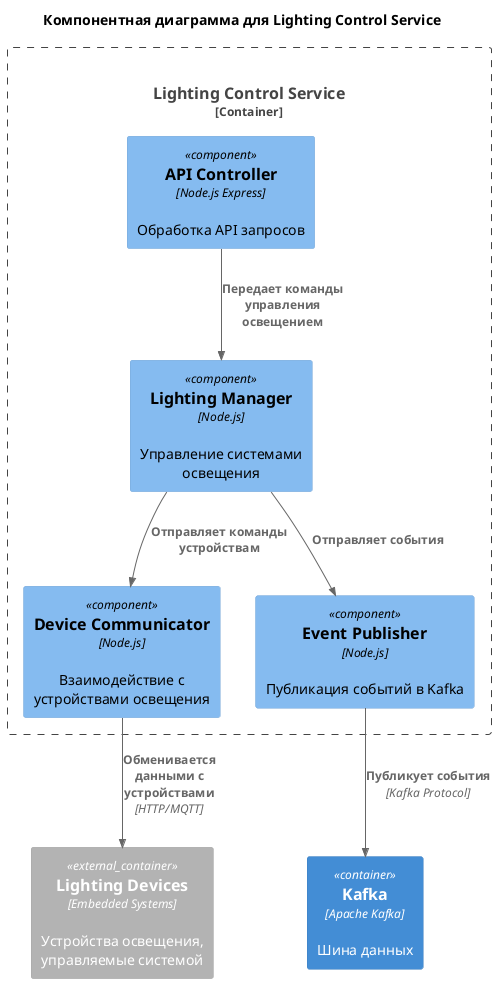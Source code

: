 @startuml
!include <C4/C4>
!include <C4/C4_Context>
!include <C4/C4_Container>
!include <C4/C4_Component>

title Компонентная диаграмма для Lighting Control Service

Container_Boundary(lightingService, "Lighting Control Service", $tags="") {
    Component(lightingService.APIController, "API Controller", $techn="Node.js Express", $descr="Обработка API запросов")
    Component(lightingService.LightingManager, "Lighting Manager", $techn="Node.js", $descr="Управление системами освещения")
    Component(lightingService.DeviceCommunicator, "Device Communicator", $techn="Node.js", $descr="Взаимодействие с устройствами освещения")
    Component(lightingService.EventPublisher, "Event Publisher", $techn="Node.js", $descr="Публикация событий в Kafka")
}

Container_Ext(lightDevices, "Lighting Devices", $techn="Embedded Systems", $descr="Устройства освещения, управляемые системой")

Container(kafka, "Kafka", $techn="Apache Kafka", $descr="Шина данных")

Rel(lightingService.APIController, lightingService.LightingManager, "Передает команды управления освещением")
Rel(lightingService.LightingManager, lightingService.DeviceCommunicator, "Отправляет команды устройствам")
Rel(lightingService.DeviceCommunicator, lightDevices, "Обменивается данными с устройствами", $techn="HTTP/MQTT")
Rel(lightingService.LightingManager, lightingService.EventPublisher, "Отправляет события")
Rel(lightingService.EventPublisher, kafka, "Публикует события", $techn="Kafka Protocol")

@enduml
